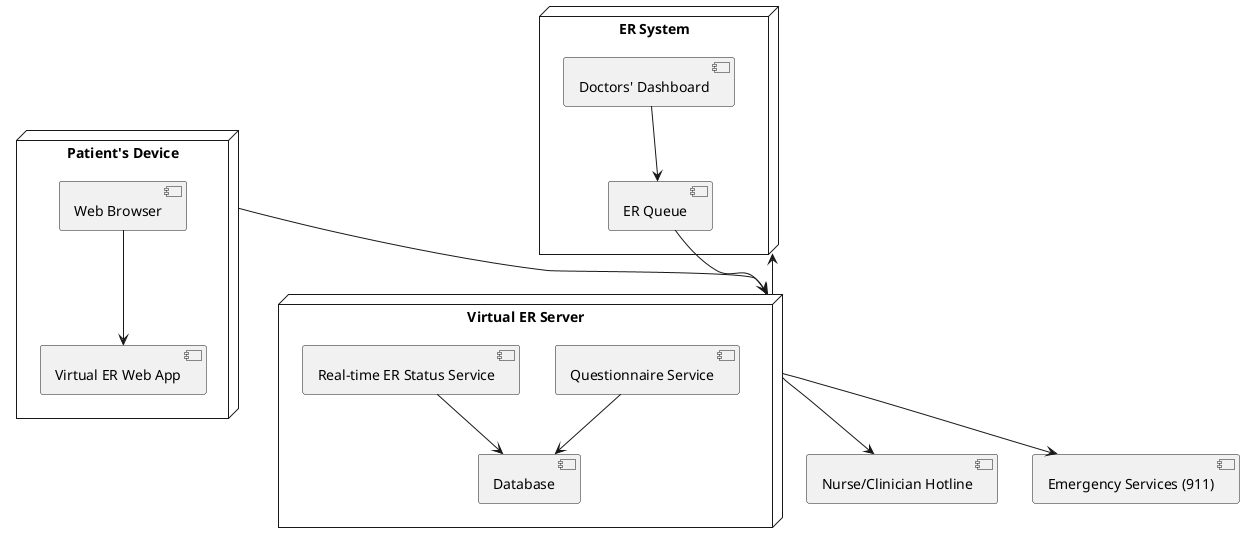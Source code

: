 @startuml Deployment
node "Patient's Device" {
  [Web Browser] --> [Virtual ER Web App]
}

node "Virtual ER Server" {
  [Questionnaire Service] --> [Database]
  [Real-time ER Status Service] --> [Database]
}

node "ER System" {
  [ER Queue] --> [Virtual ER Server]
  [Doctors' Dashboard] --> [ER Queue]
}

[Patient's Device] --> [Virtual ER Server]
[Virtual ER Server] --> [ER System]
[Virtual ER Server] --> [Nurse/Clinician Hotline]
[Virtual ER Server] --> [Emergency Services (911)]
@enduml
